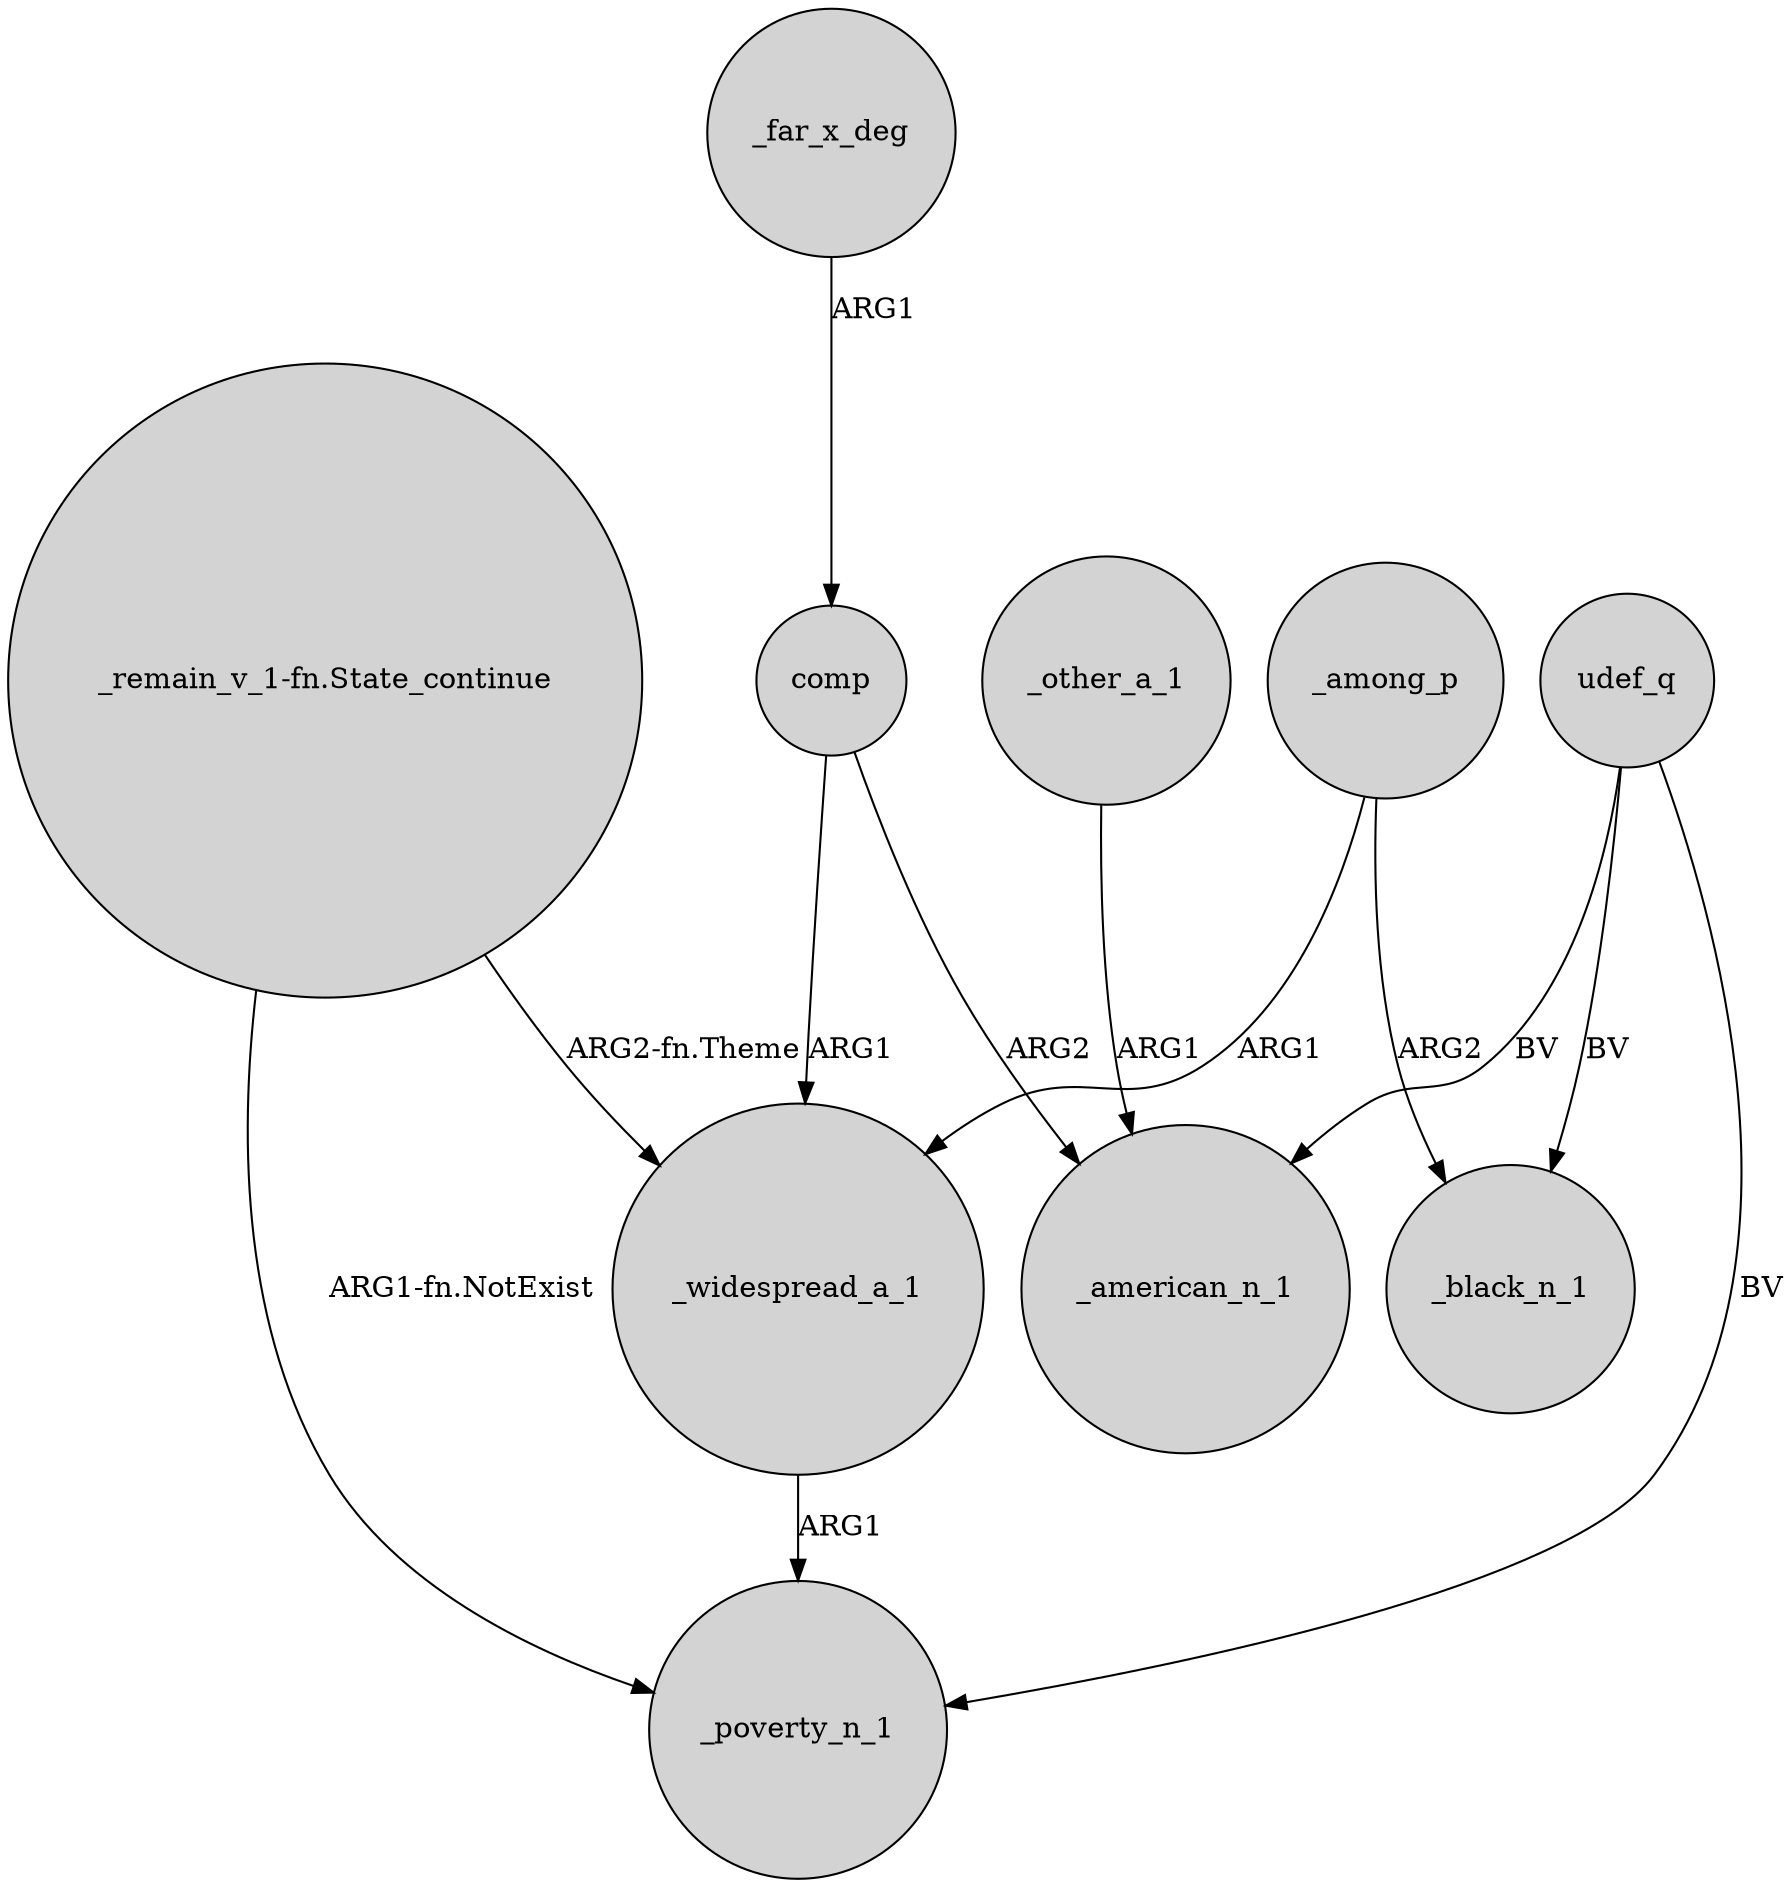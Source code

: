 digraph {
	node [shape=circle style=filled]
	"_remain_v_1-fn.State_continue" -> _poverty_n_1 [label="ARG1-fn.NotExist"]
	_widespread_a_1 -> _poverty_n_1 [label=ARG1]
	_far_x_deg -> comp [label=ARG1]
	"_remain_v_1-fn.State_continue" -> _widespread_a_1 [label="ARG2-fn.Theme"]
	udef_q -> _poverty_n_1 [label=BV]
	udef_q -> _american_n_1 [label=BV]
	udef_q -> _black_n_1 [label=BV]
	comp -> _widespread_a_1 [label=ARG1]
	_other_a_1 -> _american_n_1 [label=ARG1]
	_among_p -> _widespread_a_1 [label=ARG1]
	_among_p -> _black_n_1 [label=ARG2]
	comp -> _american_n_1 [label=ARG2]
}
